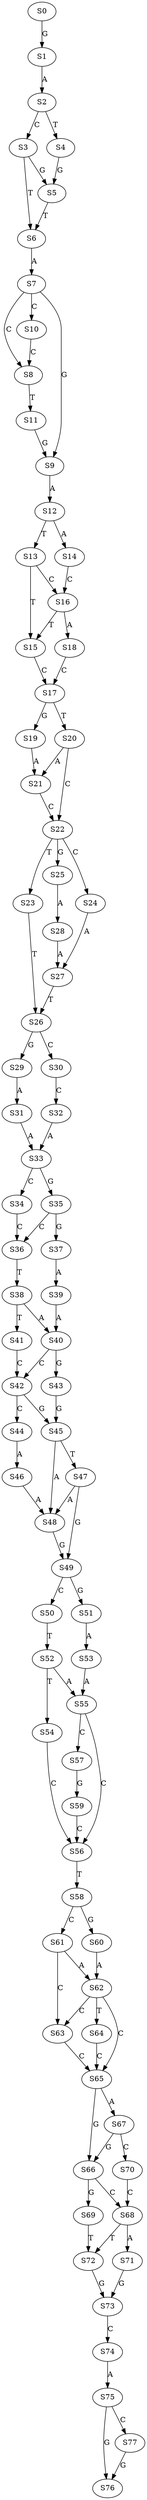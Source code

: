 strict digraph  {
	S0 -> S1 [ label = G ];
	S1 -> S2 [ label = A ];
	S2 -> S3 [ label = C ];
	S2 -> S4 [ label = T ];
	S3 -> S5 [ label = G ];
	S3 -> S6 [ label = T ];
	S4 -> S5 [ label = G ];
	S5 -> S6 [ label = T ];
	S6 -> S7 [ label = A ];
	S7 -> S8 [ label = C ];
	S7 -> S9 [ label = G ];
	S7 -> S10 [ label = C ];
	S8 -> S11 [ label = T ];
	S9 -> S12 [ label = A ];
	S10 -> S8 [ label = C ];
	S11 -> S9 [ label = G ];
	S12 -> S13 [ label = T ];
	S12 -> S14 [ label = A ];
	S13 -> S15 [ label = T ];
	S13 -> S16 [ label = C ];
	S14 -> S16 [ label = C ];
	S15 -> S17 [ label = C ];
	S16 -> S15 [ label = T ];
	S16 -> S18 [ label = A ];
	S17 -> S19 [ label = G ];
	S17 -> S20 [ label = T ];
	S18 -> S17 [ label = C ];
	S19 -> S21 [ label = A ];
	S20 -> S21 [ label = A ];
	S20 -> S22 [ label = C ];
	S21 -> S22 [ label = C ];
	S22 -> S23 [ label = T ];
	S22 -> S24 [ label = C ];
	S22 -> S25 [ label = G ];
	S23 -> S26 [ label = T ];
	S24 -> S27 [ label = A ];
	S25 -> S28 [ label = A ];
	S26 -> S29 [ label = G ];
	S26 -> S30 [ label = C ];
	S27 -> S26 [ label = T ];
	S28 -> S27 [ label = A ];
	S29 -> S31 [ label = A ];
	S30 -> S32 [ label = C ];
	S31 -> S33 [ label = A ];
	S32 -> S33 [ label = A ];
	S33 -> S34 [ label = C ];
	S33 -> S35 [ label = G ];
	S34 -> S36 [ label = C ];
	S35 -> S37 [ label = G ];
	S35 -> S36 [ label = C ];
	S36 -> S38 [ label = T ];
	S37 -> S39 [ label = A ];
	S38 -> S40 [ label = A ];
	S38 -> S41 [ label = T ];
	S39 -> S40 [ label = A ];
	S40 -> S42 [ label = C ];
	S40 -> S43 [ label = G ];
	S41 -> S42 [ label = C ];
	S42 -> S44 [ label = C ];
	S42 -> S45 [ label = G ];
	S43 -> S45 [ label = G ];
	S44 -> S46 [ label = A ];
	S45 -> S47 [ label = T ];
	S45 -> S48 [ label = A ];
	S46 -> S48 [ label = A ];
	S47 -> S48 [ label = A ];
	S47 -> S49 [ label = G ];
	S48 -> S49 [ label = G ];
	S49 -> S50 [ label = C ];
	S49 -> S51 [ label = G ];
	S50 -> S52 [ label = T ];
	S51 -> S53 [ label = A ];
	S52 -> S54 [ label = T ];
	S52 -> S55 [ label = A ];
	S53 -> S55 [ label = A ];
	S54 -> S56 [ label = C ];
	S55 -> S56 [ label = C ];
	S55 -> S57 [ label = C ];
	S56 -> S58 [ label = T ];
	S57 -> S59 [ label = G ];
	S58 -> S60 [ label = G ];
	S58 -> S61 [ label = C ];
	S59 -> S56 [ label = C ];
	S60 -> S62 [ label = A ];
	S61 -> S62 [ label = A ];
	S61 -> S63 [ label = C ];
	S62 -> S64 [ label = T ];
	S62 -> S65 [ label = C ];
	S62 -> S63 [ label = C ];
	S63 -> S65 [ label = C ];
	S64 -> S65 [ label = C ];
	S65 -> S66 [ label = G ];
	S65 -> S67 [ label = A ];
	S66 -> S68 [ label = C ];
	S66 -> S69 [ label = G ];
	S67 -> S70 [ label = C ];
	S67 -> S66 [ label = G ];
	S68 -> S71 [ label = A ];
	S68 -> S72 [ label = T ];
	S69 -> S72 [ label = T ];
	S70 -> S68 [ label = C ];
	S71 -> S73 [ label = G ];
	S72 -> S73 [ label = G ];
	S73 -> S74 [ label = C ];
	S74 -> S75 [ label = A ];
	S75 -> S76 [ label = G ];
	S75 -> S77 [ label = C ];
	S77 -> S76 [ label = G ];
}
